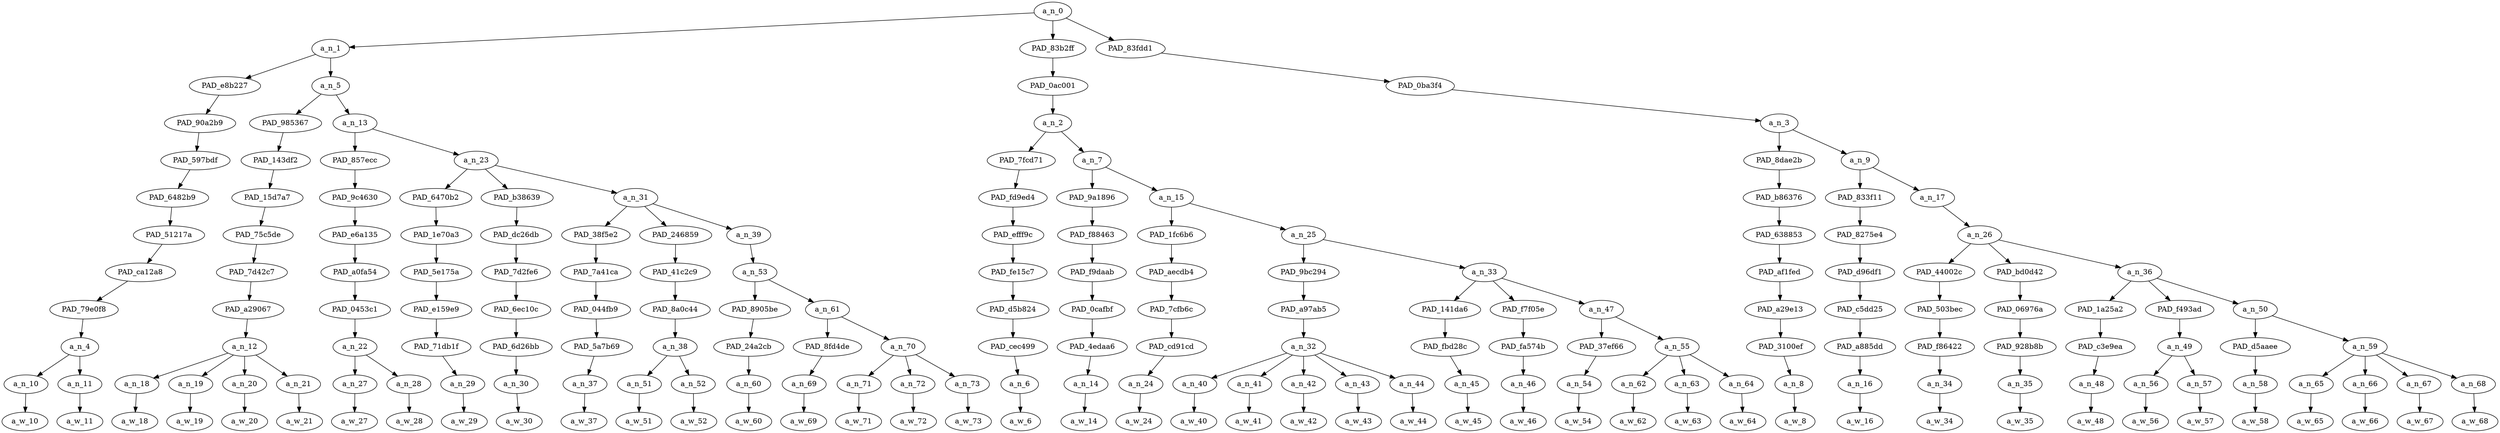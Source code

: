 strict digraph "" {
	a_n_0	[div_dir=1,
		index=0,
		level=11,
		pos="18.564814814814813,11!",
		text_span="[0, 1, 2, 3, 4, 5, 6, 7, 8, 9, 10, 11, 12, 13, 14, 15, 16, 17, 18, 19, 20, 21, 22, 23, 24, 25, 26, 27, 28, 29, 30, 31, 32, 33, 34, \
35, 36, 37, 38, 39, 40, 41, 42, 43]",
		value=0.99999999];
	a_n_1	[div_dir=1,
		index=0,
		level=10,
		pos="3.1388888888888893,10!",
		text_span="[0, 1, 2, 3, 4, 5, 6, 7, 8, 9, 10, 11, 12, 13, 14, 15, 16, 17]",
		value=0.37042049];
	a_n_0 -> a_n_1;
	PAD_83b2ff	[div_dir=-1,
		index=1,
		level=10,
		pos="19.395833333333332,10!",
		text_span="[18, 19, 20, 21, 22, 23, 24, 25, 26, 27, 28, 29, 30, 31]",
		value=0.30335008];
	a_n_0 -> PAD_83b2ff;
	PAD_83fdd1	[div_dir=1,
		index=2,
		level=10,
		pos="33.15972222222222,10!",
		text_span="[32, 33, 34, 35, 36, 37, 38, 39, 40, 41, 42, 43]",
		value=0.32620118];
	a_n_0 -> PAD_83fdd1;
	PAD_e8b227	[div_dir=1,
		index=0,
		level=9,
		pos="0.5,9!",
		text_span="[0, 1]",
		value=0.05664995];
	a_n_1 -> PAD_e8b227;
	a_n_5	[div_dir=1,
		index=1,
		level=9,
		pos="5.777777777777779,9!",
		text_span="[2, 3, 4, 5, 6, 7, 8, 9, 10, 11, 12, 13, 14, 15, 16, 17]",
		value=0.31373916];
	a_n_1 -> a_n_5;
	PAD_90a2b9	[div_dir=1,
		index=0,
		level=8,
		pos="0.5,8!",
		text_span="[0, 1]",
		value=0.05664995];
	PAD_e8b227 -> PAD_90a2b9;
	PAD_597bdf	[div_dir=1,
		index=0,
		level=7,
		pos="0.5,7!",
		text_span="[0, 1]",
		value=0.05664995];
	PAD_90a2b9 -> PAD_597bdf;
	PAD_6482b9	[div_dir=1,
		index=0,
		level=6,
		pos="0.5,6!",
		text_span="[0, 1]",
		value=0.05664995];
	PAD_597bdf -> PAD_6482b9;
	PAD_51217a	[div_dir=1,
		index=0,
		level=5,
		pos="0.5,5!",
		text_span="[0, 1]",
		value=0.05664995];
	PAD_6482b9 -> PAD_51217a;
	PAD_ca12a8	[div_dir=1,
		index=0,
		level=4,
		pos="0.5,4!",
		text_span="[0, 1]",
		value=0.05664995];
	PAD_51217a -> PAD_ca12a8;
	PAD_79e0f8	[div_dir=1,
		index=0,
		level=3,
		pos="0.5,3!",
		text_span="[0, 1]",
		value=0.05664995];
	PAD_ca12a8 -> PAD_79e0f8;
	a_n_4	[div_dir=1,
		index=0,
		level=2,
		pos="0.5,2!",
		text_span="[0, 1]",
		value=0.05664995];
	PAD_79e0f8 -> a_n_4;
	a_n_10	[div_dir=1,
		index=0,
		level=1,
		pos="0.0,1!",
		text_span="[0]",
		value=0.02570181];
	a_n_4 -> a_n_10;
	a_n_11	[div_dir=1,
		index=1,
		level=1,
		pos="1.0,1!",
		text_span="[1]",
		value=0.03071150];
	a_n_4 -> a_n_11;
	a_w_10	[div_dir=0,
		index=0,
		level=0,
		pos="0,0!",
		text_span="[0]",
		value="<user>"];
	a_n_10 -> a_w_10;
	a_w_11	[div_dir=0,
		index=1,
		level=0,
		pos="1,0!",
		text_span="[1]",
		value="<user>1"];
	a_n_11 -> a_w_11;
	PAD_985367	[div_dir=1,
		index=1,
		level=8,
		pos="3.5,8!",
		text_span="[2, 3, 4, 5]",
		value=0.09004897];
	a_n_5 -> PAD_985367;
	a_n_13	[div_dir=1,
		index=2,
		level=8,
		pos="8.055555555555557,8!",
		text_span="[6, 7, 8, 9, 10, 11, 12, 13, 14, 15, 16, 17]",
		value=0.22368558];
	a_n_5 -> a_n_13;
	PAD_143df2	[div_dir=1,
		index=1,
		level=7,
		pos="3.5,7!",
		text_span="[2, 3, 4, 5]",
		value=0.09004897];
	PAD_985367 -> PAD_143df2;
	PAD_15d7a7	[div_dir=1,
		index=1,
		level=6,
		pos="3.5,6!",
		text_span="[2, 3, 4, 5]",
		value=0.09004897];
	PAD_143df2 -> PAD_15d7a7;
	PAD_75c5de	[div_dir=1,
		index=1,
		level=5,
		pos="3.5,5!",
		text_span="[2, 3, 4, 5]",
		value=0.09004897];
	PAD_15d7a7 -> PAD_75c5de;
	PAD_7d42c7	[div_dir=1,
		index=1,
		level=4,
		pos="3.5,4!",
		text_span="[2, 3, 4, 5]",
		value=0.09004897];
	PAD_75c5de -> PAD_7d42c7;
	PAD_a29067	[div_dir=1,
		index=1,
		level=3,
		pos="3.5,3!",
		text_span="[2, 3, 4, 5]",
		value=0.09004897];
	PAD_7d42c7 -> PAD_a29067;
	a_n_12	[div_dir=1,
		index=1,
		level=2,
		pos="3.5,2!",
		text_span="[2, 3, 4, 5]",
		value=0.09004897];
	PAD_a29067 -> a_n_12;
	a_n_18	[div_dir=1,
		index=2,
		level=1,
		pos="2.0,1!",
		text_span="[2]",
		value=0.01802910];
	a_n_12 -> a_n_18;
	a_n_19	[div_dir=-1,
		index=3,
		level=1,
		pos="3.0,1!",
		text_span="[3]",
		value=0.01257567];
	a_n_12 -> a_n_19;
	a_n_20	[div_dir=-1,
		index=4,
		level=1,
		pos="4.0,1!",
		text_span="[4]",
		value=0.03840183];
	a_n_12 -> a_n_20;
	a_n_21	[div_dir=1,
		index=5,
		level=1,
		pos="5.0,1!",
		text_span="[5]",
		value=0.02103411];
	a_n_12 -> a_n_21;
	a_w_18	[div_dir=0,
		index=2,
		level=0,
		pos="2,0!",
		text_span="[2]",
		value=what];
	a_n_18 -> a_w_18;
	a_w_19	[div_dir=0,
		index=3,
		level=0,
		pos="3,0!",
		text_span="[3]",
		value=an];
	a_n_19 -> a_w_19;
	a_w_20	[div_dir=0,
		index=4,
		level=0,
		pos="4,0!",
		text_span="[4]",
		value=idiotic];
	a_n_20 -> a_w_20;
	a_w_21	[div_dir=0,
		index=5,
		level=0,
		pos="5,0!",
		text_span="[5]",
		value=comment];
	a_n_21 -> a_w_21;
	PAD_857ecc	[div_dir=1,
		index=2,
		level=7,
		pos="6.5,7!",
		text_span="[6, 7]",
		value=0.04979814];
	a_n_13 -> PAD_857ecc;
	a_n_23	[div_dir=-1,
		index=3,
		level=7,
		pos="9.611111111111112,7!",
		text_span="[8, 9, 10, 11, 12, 13, 14, 15, 16, 17]",
		value=0.17388703];
	a_n_13 -> a_n_23;
	PAD_9c4630	[div_dir=1,
		index=2,
		level=6,
		pos="6.5,6!",
		text_span="[6, 7]",
		value=0.04979814];
	PAD_857ecc -> PAD_9c4630;
	PAD_e6a135	[div_dir=1,
		index=2,
		level=5,
		pos="6.5,5!",
		text_span="[6, 7]",
		value=0.04979814];
	PAD_9c4630 -> PAD_e6a135;
	PAD_a0fa54	[div_dir=1,
		index=2,
		level=4,
		pos="6.5,4!",
		text_span="[6, 7]",
		value=0.04979814];
	PAD_e6a135 -> PAD_a0fa54;
	PAD_0453c1	[div_dir=1,
		index=2,
		level=3,
		pos="6.5,3!",
		text_span="[6, 7]",
		value=0.04979814];
	PAD_a0fa54 -> PAD_0453c1;
	a_n_22	[div_dir=1,
		index=2,
		level=2,
		pos="6.5,2!",
		text_span="[6, 7]",
		value=0.04979814];
	PAD_0453c1 -> a_n_22;
	a_n_27	[div_dir=1,
		index=6,
		level=1,
		pos="6.0,1!",
		text_span="[6]",
		value=0.03087742];
	a_n_22 -> a_n_27;
	a_n_28	[div_dir=-1,
		index=7,
		level=1,
		pos="7.0,1!",
		text_span="[7]",
		value=0.01883298];
	a_n_22 -> a_n_28;
	a_w_27	[div_dir=0,
		index=6,
		level=0,
		pos="6,0!",
		text_span="[6]",
		value=white];
	a_n_27 -> a_w_27;
	a_w_28	[div_dir=0,
		index=7,
		level=0,
		pos="7,0!",
		text_span="[7]",
		value=people];
	a_n_28 -> a_w_28;
	PAD_6470b2	[div_dir=1,
		index=3,
		level=6,
		pos="8.0,6!",
		text_span="[8]",
		value=0.01086701];
	a_n_23 -> PAD_6470b2;
	PAD_b38639	[div_dir=1,
		index=4,
		level=6,
		pos="9.0,6!",
		text_span="[9]",
		value=0.00833255];
	a_n_23 -> PAD_b38639;
	a_n_31	[div_dir=-1,
		index=5,
		level=6,
		pos="11.833333333333334,6!",
		text_span="[10, 11, 12, 13, 14, 15, 16, 17]",
		value=0.15465202];
	a_n_23 -> a_n_31;
	PAD_1e70a3	[div_dir=1,
		index=3,
		level=5,
		pos="8.0,5!",
		text_span="[8]",
		value=0.01086701];
	PAD_6470b2 -> PAD_1e70a3;
	PAD_5e175a	[div_dir=1,
		index=3,
		level=4,
		pos="8.0,4!",
		text_span="[8]",
		value=0.01086701];
	PAD_1e70a3 -> PAD_5e175a;
	PAD_e159e9	[div_dir=1,
		index=3,
		level=3,
		pos="8.0,3!",
		text_span="[8]",
		value=0.01086701];
	PAD_5e175a -> PAD_e159e9;
	PAD_71db1f	[div_dir=1,
		index=3,
		level=2,
		pos="8.0,2!",
		text_span="[8]",
		value=0.01086701];
	PAD_e159e9 -> PAD_71db1f;
	a_n_29	[div_dir=1,
		index=8,
		level=1,
		pos="8.0,1!",
		text_span="[8]",
		value=0.01086701];
	PAD_71db1f -> a_n_29;
	a_w_29	[div_dir=0,
		index=8,
		level=0,
		pos="8,0!",
		text_span="[8]",
		value=are];
	a_n_29 -> a_w_29;
	PAD_dc26db	[div_dir=1,
		index=4,
		level=5,
		pos="9.0,5!",
		text_span="[9]",
		value=0.00833255];
	PAD_b38639 -> PAD_dc26db;
	PAD_7d2fe6	[div_dir=1,
		index=4,
		level=4,
		pos="9.0,4!",
		text_span="[9]",
		value=0.00833255];
	PAD_dc26db -> PAD_7d2fe6;
	PAD_6ec10c	[div_dir=1,
		index=4,
		level=3,
		pos="9.0,3!",
		text_span="[9]",
		value=0.00833255];
	PAD_7d2fe6 -> PAD_6ec10c;
	PAD_6d26bb	[div_dir=1,
		index=4,
		level=2,
		pos="9.0,2!",
		text_span="[9]",
		value=0.00833255];
	PAD_6ec10c -> PAD_6d26bb;
	a_n_30	[div_dir=1,
		index=9,
		level=1,
		pos="9.0,1!",
		text_span="[9]",
		value=0.00833255];
	PAD_6d26bb -> a_n_30;
	a_w_30	[div_dir=0,
		index=9,
		level=0,
		pos="9,0!",
		text_span="[9]",
		value=not];
	a_n_30 -> a_w_30;
	PAD_38f5e2	[div_dir=1,
		index=5,
		level=5,
		pos="10.0,5!",
		text_span="[10]",
		value=0.01204626];
	a_n_31 -> PAD_38f5e2;
	PAD_246859	[div_dir=-1,
		index=6,
		level=5,
		pos="11.5,5!",
		text_span="[11, 12]",
		value=0.04918422];
	a_n_31 -> PAD_246859;
	a_n_39	[div_dir=-1,
		index=7,
		level=5,
		pos="14.0,5!",
		text_span="[13, 14, 15, 16, 17]",
		value=0.09337736];
	a_n_31 -> a_n_39;
	PAD_7a41ca	[div_dir=1,
		index=5,
		level=4,
		pos="10.0,4!",
		text_span="[10]",
		value=0.01204626];
	PAD_38f5e2 -> PAD_7a41ca;
	PAD_044fb9	[div_dir=1,
		index=5,
		level=3,
		pos="10.0,3!",
		text_span="[10]",
		value=0.01204626];
	PAD_7a41ca -> PAD_044fb9;
	PAD_5a7b69	[div_dir=1,
		index=5,
		level=2,
		pos="10.0,2!",
		text_span="[10]",
		value=0.01204626];
	PAD_044fb9 -> PAD_5a7b69;
	a_n_37	[div_dir=1,
		index=10,
		level=1,
		pos="10.0,1!",
		text_span="[10]",
		value=0.01204626];
	PAD_5a7b69 -> a_n_37;
	a_w_37	[div_dir=0,
		index=10,
		level=0,
		pos="10,0!",
		text_span="[10]",
		value=using];
	a_n_37 -> a_w_37;
	PAD_41c2c9	[div_dir=-1,
		index=6,
		level=4,
		pos="11.5,4!",
		text_span="[11, 12]",
		value=0.04918422];
	PAD_246859 -> PAD_41c2c9;
	PAD_8a0c44	[div_dir=-1,
		index=6,
		level=3,
		pos="11.5,3!",
		text_span="[11, 12]",
		value=0.04918422];
	PAD_41c2c9 -> PAD_8a0c44;
	a_n_38	[div_dir=-1,
		index=6,
		level=2,
		pos="11.5,2!",
		text_span="[11, 12]",
		value=0.04918422];
	PAD_8a0c44 -> a_n_38;
	a_n_51	[div_dir=1,
		index=11,
		level=1,
		pos="11.0,1!",
		text_span="[11]",
		value=0.01246749];
	a_n_38 -> a_n_51;
	a_n_52	[div_dir=-1,
		index=12,
		level=1,
		pos="12.0,1!",
		text_span="[12]",
		value=0.03670817];
	a_n_38 -> a_n_52;
	a_w_51	[div_dir=0,
		index=11,
		level=0,
		pos="11,0!",
		text_span="[11]",
		value=these];
	a_n_51 -> a_w_51;
	a_w_52	[div_dir=0,
		index=12,
		level=0,
		pos="12,0!",
		text_span="[12]",
		value=asians];
	a_n_52 -> a_w_52;
	a_n_53	[div_dir=-1,
		index=7,
		level=4,
		pos="14.0,4!",
		text_span="[13, 14, 15, 16, 17]",
		value=0.09332234];
	a_n_39 -> a_n_53;
	PAD_8905be	[div_dir=-1,
		index=7,
		level=3,
		pos="13.0,3!",
		text_span="[13]",
		value=0.01048967];
	a_n_53 -> PAD_8905be;
	a_n_61	[div_dir=-1,
		index=8,
		level=3,
		pos="15.0,3!",
		text_span="[14, 15, 16, 17]",
		value=0.08277765];
	a_n_53 -> a_n_61;
	PAD_24a2cb	[div_dir=-1,
		index=7,
		level=2,
		pos="13.0,2!",
		text_span="[13]",
		value=0.01048967];
	PAD_8905be -> PAD_24a2cb;
	a_n_60	[div_dir=-1,
		index=13,
		level=1,
		pos="13.0,1!",
		text_span="[13]",
		value=0.01048967];
	PAD_24a2cb -> a_n_60;
	a_w_60	[div_dir=0,
		index=13,
		level=0,
		pos="13,0!",
		text_span="[13]",
		value=to];
	a_n_60 -> a_w_60;
	PAD_8fd4de	[div_dir=1,
		index=8,
		level=2,
		pos="14.0,2!",
		text_span="[14]",
		value=0.01649848];
	a_n_61 -> PAD_8fd4de;
	a_n_70	[div_dir=-1,
		index=9,
		level=2,
		pos="16.0,2!",
		text_span="[15, 16, 17]",
		value=0.06624377];
	a_n_61 -> a_n_70;
	a_n_69	[div_dir=1,
		index=14,
		level=1,
		pos="14.0,1!",
		text_span="[14]",
		value=0.01649848];
	PAD_8fd4de -> a_n_69;
	a_w_69	[div_dir=0,
		index=14,
		level=0,
		pos="14,0!",
		text_span="[14]",
		value=sue];
	a_n_69 -> a_w_69;
	a_n_71	[div_dir=-1,
		index=15,
		level=1,
		pos="15.0,1!",
		text_span="[15]",
		value=0.02135210];
	a_n_70 -> a_n_71;
	a_n_72	[div_dir=-1,
		index=16,
		level=1,
		pos="16.0,1!",
		text_span="[16]",
		value=0.01168692];
	a_n_70 -> a_n_72;
	a_n_73	[div_dir=1,
		index=17,
		level=1,
		pos="17.0,1!",
		text_span="[17]",
		value=0.03315744];
	a_n_70 -> a_n_73;
	a_w_71	[div_dir=0,
		index=15,
		level=0,
		pos="15,0!",
		text_span="[15]",
		value=harvard];
	a_n_71 -> a_w_71;
	a_w_72	[div_dir=0,
		index=16,
		level=0,
		pos="16,0!",
		text_span="[16]",
		value=the];
	a_n_72 -> a_w_72;
	a_w_73	[div_dir=0,
		index=17,
		level=0,
		pos="17,0!",
		text_span="[17]",
		value=asians1];
	a_n_73 -> a_w_73;
	PAD_0ac001	[div_dir=-1,
		index=2,
		level=9,
		pos="19.395833333333332,9!",
		text_span="[18, 19, 20, 21, 22, 23, 24, 25, 26, 27, 28, 29, 30, 31]",
		value=0.30335008];
	PAD_83b2ff -> PAD_0ac001;
	a_n_2	[div_dir=-1,
		index=3,
		level=8,
		pos="19.395833333333332,8!",
		text_span="[18, 19, 20, 21, 22, 23, 24, 25, 26, 27, 28, 29, 30, 31]",
		value=0.30335008];
	PAD_0ac001 -> a_n_2;
	PAD_7fcd71	[div_dir=-1,
		index=4,
		level=7,
		pos="18.0,7!",
		text_span="[18]",
		value=0.00996632];
	a_n_2 -> PAD_7fcd71;
	a_n_7	[div_dir=-1,
		index=5,
		level=7,
		pos="20.791666666666664,7!",
		text_span="[19, 20, 21, 22, 23, 24, 25, 26, 27, 28, 29, 30, 31]",
		value=0.29335137];
	a_n_2 -> a_n_7;
	PAD_fd9ed4	[div_dir=-1,
		index=6,
		level=6,
		pos="18.0,6!",
		text_span="[18]",
		value=0.00996632];
	PAD_7fcd71 -> PAD_fd9ed4;
	PAD_efff9c	[div_dir=-1,
		index=8,
		level=5,
		pos="18.0,5!",
		text_span="[18]",
		value=0.00996632];
	PAD_fd9ed4 -> PAD_efff9c;
	PAD_fe15c7	[div_dir=-1,
		index=8,
		level=4,
		pos="18.0,4!",
		text_span="[18]",
		value=0.00996632];
	PAD_efff9c -> PAD_fe15c7;
	PAD_d5b824	[div_dir=-1,
		index=9,
		level=3,
		pos="18.0,3!",
		text_span="[18]",
		value=0.00996632];
	PAD_fe15c7 -> PAD_d5b824;
	PAD_cec499	[div_dir=-1,
		index=10,
		level=2,
		pos="18.0,2!",
		text_span="[18]",
		value=0.00996632];
	PAD_d5b824 -> PAD_cec499;
	a_n_6	[div_dir=-1,
		index=18,
		level=1,
		pos="18.0,1!",
		text_span="[18]",
		value=0.00996632];
	PAD_cec499 -> a_n_6;
	a_w_6	[div_dir=0,
		index=18,
		level=0,
		pos="18,0!",
		text_span="[18]",
		value=are1];
	a_n_6 -> a_w_6;
	PAD_9a1896	[div_dir=1,
		index=7,
		level=6,
		pos="19.0,6!",
		text_span="[19]",
		value=0.02432036];
	a_n_7 -> PAD_9a1896;
	a_n_15	[div_dir=-1,
		index=8,
		level=6,
		pos="22.583333333333332,6!",
		text_span="[20, 21, 22, 23, 24, 25, 26, 27, 28, 29, 30, 31]",
		value=0.26900523];
	a_n_7 -> a_n_15;
	PAD_f88463	[div_dir=1,
		index=9,
		level=5,
		pos="19.0,5!",
		text_span="[19]",
		value=0.02432036];
	PAD_9a1896 -> PAD_f88463;
	PAD_f9daab	[div_dir=1,
		index=9,
		level=4,
		pos="19.0,4!",
		text_span="[19]",
		value=0.02432036];
	PAD_f88463 -> PAD_f9daab;
	PAD_0cafbf	[div_dir=1,
		index=10,
		level=3,
		pos="19.0,3!",
		text_span="[19]",
		value=0.02432036];
	PAD_f9daab -> PAD_0cafbf;
	PAD_4edaa6	[div_dir=1,
		index=11,
		level=2,
		pos="19.0,2!",
		text_span="[19]",
		value=0.02432036];
	PAD_0cafbf -> PAD_4edaa6;
	a_n_14	[div_dir=1,
		index=19,
		level=1,
		pos="19.0,1!",
		text_span="[19]",
		value=0.02432036];
	PAD_4edaa6 -> a_n_14;
	a_w_14	[div_dir=0,
		index=19,
		level=0,
		pos="19,0!",
		text_span="[19]",
		value=suing];
	a_n_14 -> a_w_14;
	PAD_1fc6b6	[div_dir=-1,
		index=10,
		level=5,
		pos="20.0,5!",
		text_span="[20]",
		value=0.00938058];
	a_n_15 -> PAD_1fc6b6;
	a_n_25	[div_dir=-1,
		index=11,
		level=5,
		pos="25.166666666666664,5!",
		text_span="[21, 22, 23, 24, 25, 26, 27, 28, 29, 30, 31]",
		value=0.25959316];
	a_n_15 -> a_n_25;
	PAD_aecdb4	[div_dir=-1,
		index=10,
		level=4,
		pos="20.0,4!",
		text_span="[20]",
		value=0.00938058];
	PAD_1fc6b6 -> PAD_aecdb4;
	PAD_7cfb6c	[div_dir=-1,
		index=11,
		level=3,
		pos="20.0,3!",
		text_span="[20]",
		value=0.00938058];
	PAD_aecdb4 -> PAD_7cfb6c;
	PAD_cd91cd	[div_dir=-1,
		index=12,
		level=2,
		pos="20.0,2!",
		text_span="[20]",
		value=0.00938058];
	PAD_7cfb6c -> PAD_cd91cd;
	a_n_24	[div_dir=-1,
		index=20,
		level=1,
		pos="20.0,1!",
		text_span="[20]",
		value=0.00938058];
	PAD_cd91cd -> a_n_24;
	a_w_24	[div_dir=0,
		index=20,
		level=0,
		pos="20,0!",
		text_span="[20]",
		value=on];
	a_n_24 -> a_w_24;
	PAD_9bc294	[div_dir=1,
		index=11,
		level=4,
		pos="23.0,4!",
		text_span="[21, 22, 23, 24, 25]",
		value=0.10982350];
	a_n_25 -> PAD_9bc294;
	a_n_33	[div_dir=-1,
		index=12,
		level=4,
		pos="27.333333333333332,4!",
		text_span="[26, 27, 28, 29, 30, 31]",
		value=0.14974651];
	a_n_25 -> a_n_33;
	PAD_a97ab5	[div_dir=1,
		index=12,
		level=3,
		pos="23.0,3!",
		text_span="[21, 22, 23, 24, 25]",
		value=0.10982350];
	PAD_9bc294 -> PAD_a97ab5;
	a_n_32	[div_dir=1,
		index=13,
		level=2,
		pos="23.0,2!",
		text_span="[21, 22, 23, 24, 25]",
		value=0.10982350];
	PAD_a97ab5 -> a_n_32;
	a_n_40	[div_dir=1,
		index=21,
		level=1,
		pos="21.0,1!",
		text_span="[21]",
		value=0.00786187];
	a_n_32 -> a_n_40;
	a_n_41	[div_dir=-1,
		index=22,
		level=1,
		pos="22.0,1!",
		text_span="[22]",
		value=0.00960968];
	a_n_32 -> a_n_41;
	a_n_42	[div_dir=1,
		index=23,
		level=1,
		pos="23.0,1!",
		text_span="[23]",
		value=0.01675827];
	a_n_32 -> a_n_42;
	a_n_43	[div_dir=1,
		index=24,
		level=1,
		pos="24.0,1!",
		text_span="[24]",
		value=0.05280591];
	a_n_32 -> a_n_43;
	a_n_44	[div_dir=1,
		index=25,
		level=1,
		pos="25.0,1!",
		text_span="[25]",
		value=0.02272915];
	a_n_32 -> a_n_44;
	a_w_40	[div_dir=0,
		index=21,
		level=0,
		pos="21,0!",
		text_span="[21]",
		value=their];
	a_n_40 -> a_w_40;
	a_w_41	[div_dir=0,
		index=22,
		level=0,
		pos="22,0!",
		text_span="[22]",
		value=own];
	a_n_41 -> a_w_41;
	a_w_42	[div_dir=0,
		index=23,
		level=0,
		pos="23,0!",
		text_span="[23]",
		value=initiative];
	a_n_42 -> a_w_42;
	a_w_43	[div_dir=0,
		index=24,
		level=0,
		pos="24,0!",
		text_span="[24]",
		value=hypocrite];
	a_n_43 -> a_w_43;
	a_w_44	[div_dir=0,
		index=25,
		level=0,
		pos="25,0!",
		text_span="[25]",
		value=hari];
	a_n_44 -> a_w_44;
	PAD_141da6	[div_dir=-1,
		index=13,
		level=3,
		pos="26.0,3!",
		text_span="[26]",
		value=0.01155811];
	a_n_33 -> PAD_141da6;
	PAD_f7f05e	[div_dir=-1,
		index=14,
		level=3,
		pos="27.0,3!",
		text_span="[27]",
		value=0.01333281];
	a_n_33 -> PAD_f7f05e;
	a_n_47	[div_dir=-1,
		index=15,
		level=3,
		pos="29.0,3!",
		text_span="[28, 29, 30, 31]",
		value=0.12475852];
	a_n_33 -> a_n_47;
	PAD_fbd28c	[div_dir=-1,
		index=14,
		level=2,
		pos="26.0,2!",
		text_span="[26]",
		value=0.01155811];
	PAD_141da6 -> PAD_fbd28c;
	a_n_45	[div_dir=-1,
		index=26,
		level=1,
		pos="26.0,1!",
		text_span="[26]",
		value=0.01155811];
	PAD_fbd28c -> a_n_45;
	a_w_45	[div_dir=0,
		index=26,
		level=0,
		pos="26,0!",
		text_span="[26]",
		value=also];
	a_n_45 -> a_w_45;
	PAD_fa574b	[div_dir=-1,
		index=15,
		level=2,
		pos="27.0,2!",
		text_span="[27]",
		value=0.01333281];
	PAD_f7f05e -> PAD_fa574b;
	a_n_46	[div_dir=-1,
		index=27,
		level=1,
		pos="27.0,1!",
		text_span="[27]",
		value=0.01333281];
	PAD_fa574b -> a_n_46;
	a_w_46	[div_dir=0,
		index=27,
		level=0,
		pos="27,0!",
		text_span="[27]",
		value=known];
	a_n_46 -> a_w_46;
	PAD_37ef66	[div_dir=1,
		index=16,
		level=2,
		pos="28.0,2!",
		text_span="[28]",
		value=0.01061495];
	a_n_47 -> PAD_37ef66;
	a_n_55	[div_dir=-1,
		index=17,
		level=2,
		pos="30.0,2!",
		text_span="[29, 30, 31]",
		value=0.11405284];
	a_n_47 -> a_n_55;
	a_n_54	[div_dir=1,
		index=28,
		level=1,
		pos="28.0,1!",
		text_span="[28]",
		value=0.01061495];
	PAD_37ef66 -> a_n_54;
	a_w_54	[div_dir=0,
		index=28,
		level=0,
		pos="28,0!",
		text_span="[28]",
		value=as];
	a_n_54 -> a_w_54;
	a_n_62	[div_dir=-1,
		index=29,
		level=1,
		pos="29.0,1!",
		text_span="[29]",
		value=0.01370124];
	a_n_55 -> a_n_62;
	a_n_63	[div_dir=-1,
		index=30,
		level=1,
		pos="30.0,1!",
		text_span="[30]",
		value=0.07740537];
	a_n_55 -> a_n_63;
	a_n_64	[div_dir=1,
		index=31,
		level=1,
		pos="31.0,1!",
		text_span="[31]",
		value=0.02281755];
	a_n_55 -> a_n_64;
	a_w_62	[div_dir=0,
		index=29,
		level=0,
		pos="29,0!",
		text_span="[29]",
		value=the1];
	a_n_62 -> a_w_62;
	a_w_63	[div_dir=0,
		index=30,
		level=0,
		pos="30,0!",
		text_span="[30]",
		value=neckless];
	a_n_63 -> a_w_63;
	a_w_64	[div_dir=0,
		index=31,
		level=0,
		pos="31,0!",
		text_span="[31]",
		value=one];
	a_n_64 -> a_w_64;
	PAD_0ba3f4	[div_dir=1,
		index=3,
		level=9,
		pos="33.15972222222222,9!",
		text_span="[32, 33, 34, 35, 36, 37, 38, 39, 40, 41, 42, 43]",
		value=0.32620118];
	PAD_83fdd1 -> PAD_0ba3f4;
	a_n_3	[div_dir=1,
		index=4,
		level=8,
		pos="33.15972222222222,8!",
		text_span="[32, 33, 34, 35, 36, 37, 38, 39, 40, 41, 42, 43]",
		value=0.32620118];
	PAD_0ba3f4 -> a_n_3;
	PAD_8dae2b	[div_dir=-1,
		index=6,
		level=7,
		pos="32.0,7!",
		text_span="[32]",
		value=0.01355596];
	a_n_3 -> PAD_8dae2b;
	a_n_9	[div_dir=1,
		index=7,
		level=7,
		pos="34.31944444444444,7!",
		text_span="[33, 34, 35, 36, 37, 38, 39, 40, 41, 42, 43]",
		value=0.31259534];
	a_n_3 -> a_n_9;
	PAD_b86376	[div_dir=-1,
		index=9,
		level=6,
		pos="32.0,6!",
		text_span="[32]",
		value=0.01355596];
	PAD_8dae2b -> PAD_b86376;
	PAD_638853	[div_dir=-1,
		index=12,
		level=5,
		pos="32.0,5!",
		text_span="[32]",
		value=0.01355596];
	PAD_b86376 -> PAD_638853;
	PAD_af1fed	[div_dir=-1,
		index=13,
		level=4,
		pos="32.0,4!",
		text_span="[32]",
		value=0.01355596];
	PAD_638853 -> PAD_af1fed;
	PAD_a29e13	[div_dir=-1,
		index=16,
		level=3,
		pos="32.0,3!",
		text_span="[32]",
		value=0.01355596];
	PAD_af1fed -> PAD_a29e13;
	PAD_3100ef	[div_dir=-1,
		index=18,
		level=2,
		pos="32.0,2!",
		text_span="[32]",
		value=0.01355596];
	PAD_a29e13 -> PAD_3100ef;
	a_n_8	[div_dir=-1,
		index=32,
		level=1,
		pos="32.0,1!",
		text_span="[32]",
		value=0.01355596];
	PAD_3100ef -> a_n_8;
	a_w_8	[div_dir=0,
		index=32,
		level=0,
		pos="32,0!",
		text_span="[32]",
		value=is];
	a_n_8 -> a_w_8;
	PAD_833f11	[div_dir=1,
		index=10,
		level=6,
		pos="33.0,6!",
		text_span="[33]",
		value=0.01078586];
	a_n_9 -> PAD_833f11;
	a_n_17	[div_dir=1,
		index=11,
		level=6,
		pos="35.638888888888886,6!",
		text_span="[34, 35, 36, 37, 38, 39, 40, 41, 42, 43]",
		value=0.30174912];
	a_n_9 -> a_n_17;
	PAD_8275e4	[div_dir=1,
		index=13,
		level=5,
		pos="33.0,5!",
		text_span="[33]",
		value=0.01078586];
	PAD_833f11 -> PAD_8275e4;
	PAD_d96df1	[div_dir=1,
		index=14,
		level=4,
		pos="33.0,4!",
		text_span="[33]",
		value=0.01078586];
	PAD_8275e4 -> PAD_d96df1;
	PAD_c5dd25	[div_dir=1,
		index=17,
		level=3,
		pos="33.0,3!",
		text_span="[33]",
		value=0.01078586];
	PAD_d96df1 -> PAD_c5dd25;
	PAD_a885dd	[div_dir=1,
		index=19,
		level=2,
		pos="33.0,2!",
		text_span="[33]",
		value=0.01078586];
	PAD_c5dd25 -> PAD_a885dd;
	a_n_16	[div_dir=1,
		index=33,
		level=1,
		pos="33.0,1!",
		text_span="[33]",
		value=0.01078586];
	PAD_a885dd -> a_n_16;
	a_w_16	[div_dir=0,
		index=33,
		level=0,
		pos="33,0!",
		text_span="[33]",
		value=trying];
	a_n_16 -> a_w_16;
	a_n_26	[div_dir=1,
		index=14,
		level=5,
		pos="35.638888888888886,5!",
		text_span="[34, 35, 36, 37, 38, 39, 40, 41, 42, 43]",
		value=0.30169743];
	a_n_17 -> a_n_26;
	PAD_44002c	[div_dir=1,
		index=15,
		level=4,
		pos="34.0,4!",
		text_span="[34]",
		value=0.00745634];
	a_n_26 -> PAD_44002c;
	PAD_bd0d42	[div_dir=1,
		index=16,
		level=4,
		pos="35.0,4!",
		text_span="[35]",
		value=0.03171183];
	a_n_26 -> PAD_bd0d42;
	a_n_36	[div_dir=1,
		index=17,
		level=4,
		pos="37.916666666666664,4!",
		text_span="[36, 37, 38, 39, 40, 41, 42, 43]",
		value=0.26247759];
	a_n_26 -> a_n_36;
	PAD_503bec	[div_dir=1,
		index=18,
		level=3,
		pos="34.0,3!",
		text_span="[34]",
		value=0.00745634];
	PAD_44002c -> PAD_503bec;
	PAD_f86422	[div_dir=1,
		index=20,
		level=2,
		pos="34.0,2!",
		text_span="[34]",
		value=0.00745634];
	PAD_503bec -> PAD_f86422;
	a_n_34	[div_dir=1,
		index=34,
		level=1,
		pos="34.0,1!",
		text_span="[34]",
		value=0.00745634];
	PAD_f86422 -> a_n_34;
	a_w_34	[div_dir=0,
		index=34,
		level=0,
		pos="34,0!",
		text_span="[34]",
		value=to1];
	a_n_34 -> a_w_34;
	PAD_06976a	[div_dir=1,
		index=19,
		level=3,
		pos="35.0,3!",
		text_span="[35]",
		value=0.03171183];
	PAD_bd0d42 -> PAD_06976a;
	PAD_928b8b	[div_dir=1,
		index=21,
		level=2,
		pos="35.0,2!",
		text_span="[35]",
		value=0.03171183];
	PAD_06976a -> PAD_928b8b;
	a_n_35	[div_dir=1,
		index=35,
		level=1,
		pos="35.0,1!",
		text_span="[35]",
		value=0.03171183];
	PAD_928b8b -> a_n_35;
	a_w_35	[div_dir=0,
		index=35,
		level=0,
		pos="35,0!",
		text_span="[35]",
		value=insidiously];
	a_n_35 -> a_w_35;
	PAD_1a25a2	[div_dir=-1,
		index=20,
		level=3,
		pos="36.0,3!",
		text_span="[36]",
		value=0.05654490];
	a_n_36 -> PAD_1a25a2;
	PAD_f493ad	[div_dir=1,
		index=21,
		level=3,
		pos="37.5,3!",
		text_span="[37, 38]",
		value=0.04670831];
	a_n_36 -> PAD_f493ad;
	a_n_50	[div_dir=1,
		index=22,
		level=3,
		pos="40.25,3!",
		text_span="[39, 40, 41, 42, 43]",
		value=0.15917810];
	a_n_36 -> a_n_50;
	PAD_c3e9ea	[div_dir=-1,
		index=22,
		level=2,
		pos="36.0,2!",
		text_span="[36]",
		value=0.05654490];
	PAD_1a25a2 -> PAD_c3e9ea;
	a_n_48	[div_dir=-1,
		index=36,
		level=1,
		pos="36.0,1!",
		text_span="[36]",
		value=0.05654490];
	PAD_c3e9ea -> a_n_48;
	a_w_48	[div_dir=0,
		index=36,
		level=0,
		pos="36,0!",
		text_span="[36]",
		value=scapegoat];
	a_n_48 -> a_w_48;
	a_n_49	[div_dir=1,
		index=23,
		level=2,
		pos="37.5,2!",
		text_span="[37, 38]",
		value=0.04670831];
	PAD_f493ad -> a_n_49;
	a_n_56	[div_dir=1,
		index=37,
		level=1,
		pos="37.0,1!",
		text_span="[37]",
		value=0.02664029];
	a_n_49 -> a_n_56;
	a_n_57	[div_dir=-1,
		index=38,
		level=1,
		pos="38.0,1!",
		text_span="[38]",
		value=0.01999415];
	a_n_49 -> a_n_57;
	a_w_56	[div_dir=0,
		index=37,
		level=0,
		pos="37,0!",
		text_span="[37]",
		value=white1];
	a_n_56 -> a_w_56;
	a_w_57	[div_dir=0,
		index=38,
		level=0,
		pos="38,0!",
		text_span="[38]",
		value=people1];
	a_n_57 -> a_w_57;
	PAD_d5aaee	[div_dir=1,
		index=24,
		level=2,
		pos="39.0,2!",
		text_span="[39]",
		value=0.01343977];
	a_n_50 -> PAD_d5aaee;
	a_n_59	[div_dir=1,
		index=25,
		level=2,
		pos="41.5,2!",
		text_span="[40, 41, 42, 43]",
		value=0.14567720];
	a_n_50 -> a_n_59;
	a_n_58	[div_dir=1,
		index=39,
		level=1,
		pos="39.0,1!",
		text_span="[39]",
		value=0.01343977];
	PAD_d5aaee -> a_n_58;
	a_w_58	[div_dir=0,
		index=39,
		level=0,
		pos="39,0!",
		text_span="[39]",
		value=in];
	a_n_58 -> a_w_58;
	a_n_65	[div_dir=-1,
		index=40,
		level=1,
		pos="40.0,1!",
		text_span="[40]",
		value=0.01657486];
	a_n_59 -> a_n_65;
	a_n_66	[div_dir=-1,
		index=41,
		level=1,
		pos="41.0,1!",
		text_span="[41]",
		value=0.02083207];
	a_n_59 -> a_n_66;
	a_n_67	[div_dir=-1,
		index=42,
		level=1,
		pos="42.0,1!",
		text_span="[42]",
		value=0.02639199];
	a_n_59 -> a_n_67;
	a_n_68	[div_dir=1,
		index=43,
		level=1,
		pos="43.0,1!",
		text_span="[43]",
		value=0.08181951];
	a_n_59 -> a_n_68;
	a_w_65	[div_dir=0,
		index=40,
		level=0,
		pos="40,0!",
		text_span="[40]",
		value=his];
	a_n_65 -> a_w_65;
	a_w_66	[div_dir=0,
		index=41,
		level=0,
		pos="41,0!",
		text_span="[41]",
		value=anti];
	a_n_66 -> a_w_66;
	a_w_67	[div_dir=0,
		index=42,
		level=0,
		pos="42,0!",
		text_span="[42]",
		value=white2];
	a_n_67 -> a_w_67;
	a_w_68	[div_dir=0,
		index=43,
		level=0,
		pos="43,0!",
		text_span="[43]",
		value=bigotry];
	a_n_68 -> a_w_68;
}
